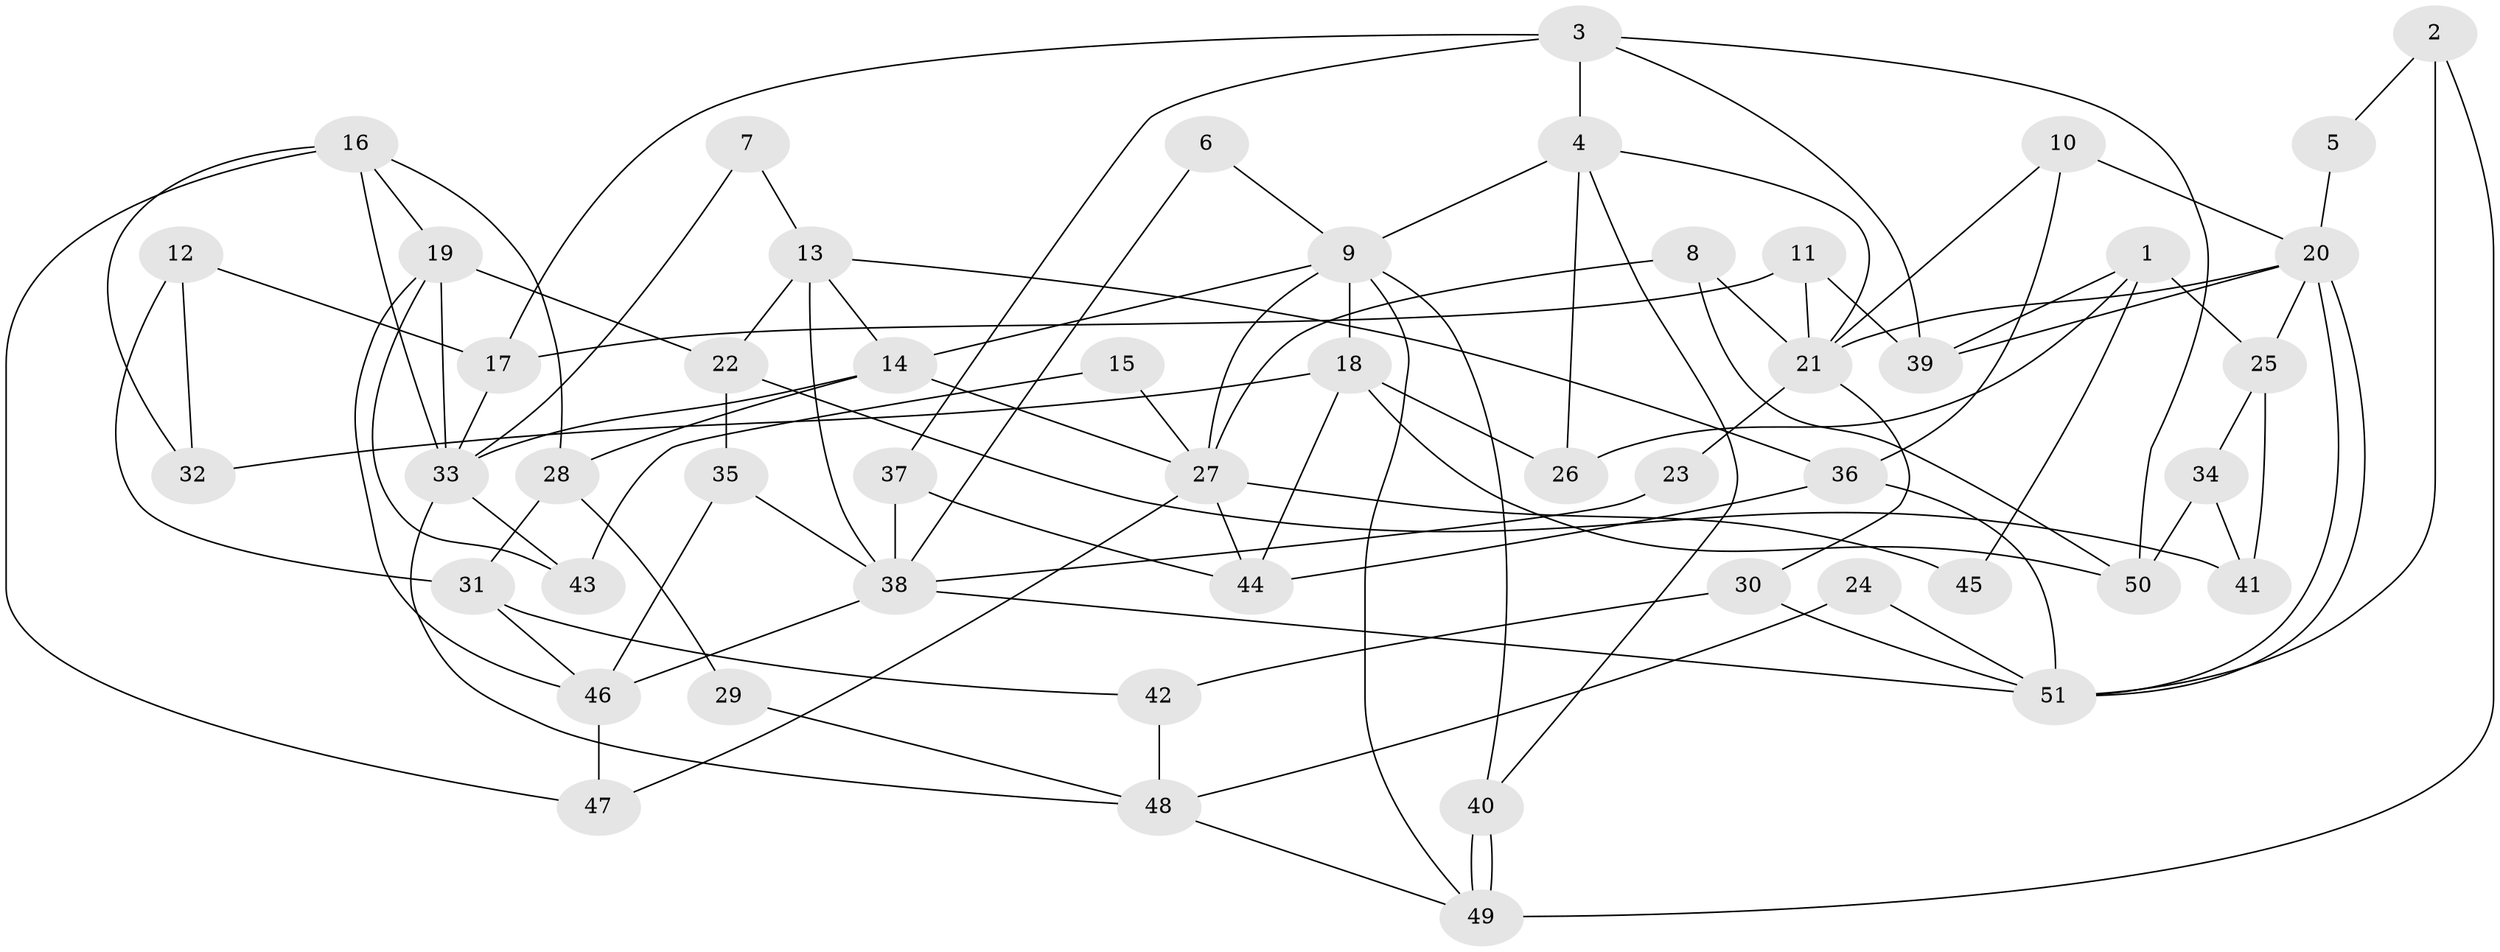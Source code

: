 // Generated by graph-tools (version 1.1) at 2025/15/03/09/25 04:15:09]
// undirected, 51 vertices, 102 edges
graph export_dot {
graph [start="1"]
  node [color=gray90,style=filled];
  1;
  2;
  3;
  4;
  5;
  6;
  7;
  8;
  9;
  10;
  11;
  12;
  13;
  14;
  15;
  16;
  17;
  18;
  19;
  20;
  21;
  22;
  23;
  24;
  25;
  26;
  27;
  28;
  29;
  30;
  31;
  32;
  33;
  34;
  35;
  36;
  37;
  38;
  39;
  40;
  41;
  42;
  43;
  44;
  45;
  46;
  47;
  48;
  49;
  50;
  51;
  1 -- 39;
  1 -- 25;
  1 -- 26;
  1 -- 45;
  2 -- 51;
  2 -- 49;
  2 -- 5;
  3 -- 4;
  3 -- 17;
  3 -- 37;
  3 -- 39;
  3 -- 50;
  4 -- 40;
  4 -- 21;
  4 -- 9;
  4 -- 26;
  5 -- 20;
  6 -- 9;
  6 -- 38;
  7 -- 13;
  7 -- 33;
  8 -- 27;
  8 -- 50;
  8 -- 21;
  9 -- 14;
  9 -- 18;
  9 -- 27;
  9 -- 40;
  9 -- 49;
  10 -- 36;
  10 -- 21;
  10 -- 20;
  11 -- 21;
  11 -- 39;
  11 -- 17;
  12 -- 17;
  12 -- 31;
  12 -- 32;
  13 -- 38;
  13 -- 36;
  13 -- 14;
  13 -- 22;
  14 -- 27;
  14 -- 28;
  14 -- 33;
  15 -- 43;
  15 -- 27;
  16 -- 32;
  16 -- 19;
  16 -- 28;
  16 -- 33;
  16 -- 47;
  17 -- 33;
  18 -- 26;
  18 -- 32;
  18 -- 44;
  18 -- 50;
  19 -- 33;
  19 -- 46;
  19 -- 22;
  19 -- 43;
  20 -- 51;
  20 -- 51;
  20 -- 21;
  20 -- 25;
  20 -- 39;
  21 -- 23;
  21 -- 30;
  22 -- 35;
  22 -- 41;
  23 -- 38;
  24 -- 48;
  24 -- 51;
  25 -- 41;
  25 -- 34;
  27 -- 44;
  27 -- 45;
  27 -- 47;
  28 -- 29;
  28 -- 31;
  29 -- 48;
  30 -- 51;
  30 -- 42;
  31 -- 42;
  31 -- 46;
  33 -- 43;
  33 -- 48;
  34 -- 50;
  34 -- 41;
  35 -- 46;
  35 -- 38;
  36 -- 44;
  36 -- 51;
  37 -- 38;
  37 -- 44;
  38 -- 46;
  38 -- 51;
  40 -- 49;
  40 -- 49;
  42 -- 48;
  46 -- 47;
  48 -- 49;
}
